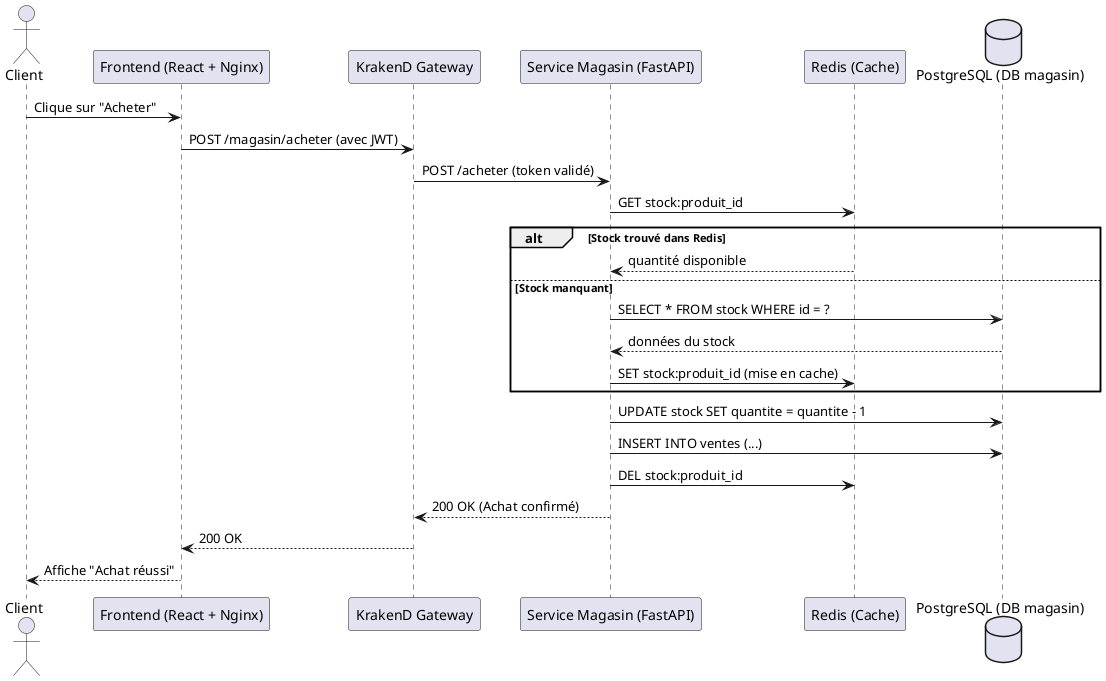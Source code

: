 @startuml AchatProduit

actor Client
participant "Frontend (React + Nginx)" as Frontend
participant "KrakenD Gateway" as KrakenD
participant "Service Magasin (FastAPI)" as Magasin
participant "Redis (Cache)" as Redis
database "PostgreSQL (DB magasin)" as DB

Client -> Frontend : Clique sur "Acheter"
Frontend -> KrakenD : POST /magasin/acheter (avec JWT)
KrakenD -> Magasin : POST /acheter (token validé)

Magasin -> Redis : GET stock:produit_id
alt Stock trouvé dans Redis
    Redis --> Magasin : quantité disponible
else Stock manquant
    Magasin -> DB : SELECT * FROM stock WHERE id = ?
    DB --> Magasin : données du stock
    Magasin -> Redis : SET stock:produit_id (mise en cache)
end

Magasin -> DB : UPDATE stock SET quantite = quantite - 1
Magasin -> DB : INSERT INTO ventes (...)

Magasin -> Redis : DEL stock:produit_id

Magasin --> KrakenD : 200 OK (Achat confirmé)
KrakenD --> Frontend : 200 OK
Frontend --> Client : Affiche "Achat réussi"

@enduml
